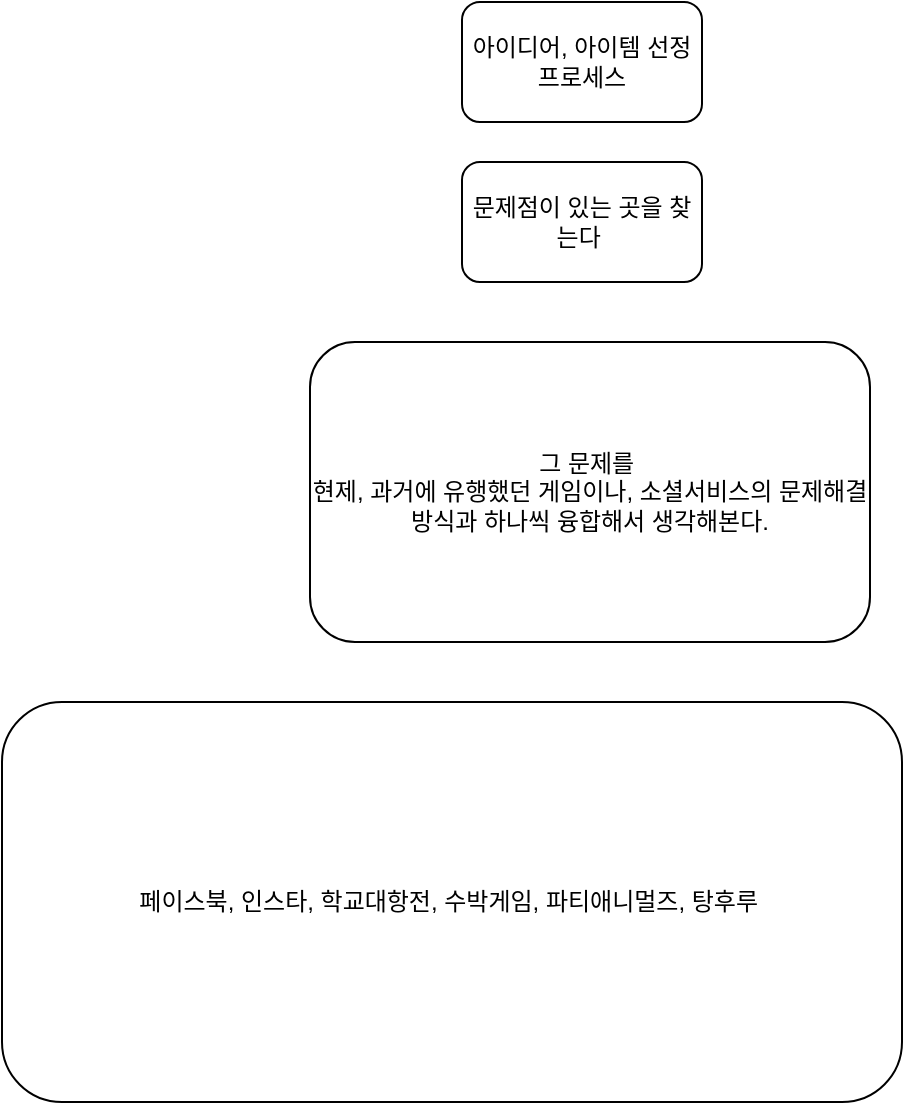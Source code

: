 <mxfile version="22.0.2" type="device">
  <diagram name="페이지-1" id="NRaMpD1OskXVeeqSX3c8">
    <mxGraphModel dx="1418" dy="828" grid="1" gridSize="10" guides="1" tooltips="1" connect="1" arrows="1" fold="1" page="1" pageScale="1" pageWidth="827" pageHeight="1169" math="0" shadow="0">
      <root>
        <mxCell id="0" />
        <mxCell id="1" parent="0" />
        <mxCell id="nCZVBXaMxHB6TxtYE7AP-1" value="아이디어, 아이템 선정 프로세스" style="rounded=1;whiteSpace=wrap;html=1;" parent="1" vertex="1">
          <mxGeometry x="350" y="400" width="120" height="60" as="geometry" />
        </mxCell>
        <mxCell id="nCZVBXaMxHB6TxtYE7AP-2" value="문제점이 있는 곳을 찾는다&amp;nbsp;" style="rounded=1;whiteSpace=wrap;html=1;" parent="1" vertex="1">
          <mxGeometry x="350" y="480" width="120" height="60" as="geometry" />
        </mxCell>
        <mxCell id="nCZVBXaMxHB6TxtYE7AP-3" value="그 문제를&amp;nbsp;&lt;br&gt;현제, 과거에 유행했던 게임이나, 소셜서비스의 문제해결방식과 하나씩 융합해서 생각해본다." style="rounded=1;whiteSpace=wrap;html=1;" parent="1" vertex="1">
          <mxGeometry x="274" y="570" width="280" height="150" as="geometry" />
        </mxCell>
        <mxCell id="7k5EyPBpQ0MX_gXHLTDC-1" value="페이스북, 인스타, 학교대항전, 수박게임, 파티애니멀즈, 탕후루&amp;nbsp;" style="rounded=1;whiteSpace=wrap;html=1;" vertex="1" parent="1">
          <mxGeometry x="120" y="750" width="450" height="200" as="geometry" />
        </mxCell>
      </root>
    </mxGraphModel>
  </diagram>
</mxfile>
